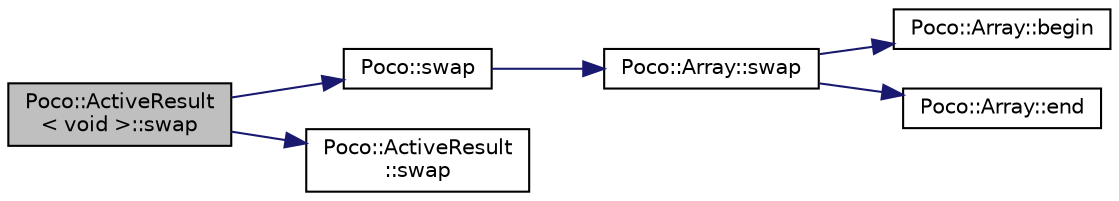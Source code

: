 digraph "Poco::ActiveResult&lt; void &gt;::swap"
{
 // LATEX_PDF_SIZE
  edge [fontname="Helvetica",fontsize="10",labelfontname="Helvetica",labelfontsize="10"];
  node [fontname="Helvetica",fontsize="10",shape=record];
  rankdir="LR";
  Node1 [label="Poco::ActiveResult\l\< void \>::swap",height=0.2,width=0.4,color="black", fillcolor="grey75", style="filled", fontcolor="black",tooltip=" "];
  Node1 -> Node2 [color="midnightblue",fontsize="10",style="solid"];
  Node2 [label="Poco::swap",height=0.2,width=0.4,color="black", fillcolor="white", style="filled",URL="$namespacePoco.html#a0b0e4f92ac76ddffb4219026e3172ee4",tooltip="global swap()"];
  Node2 -> Node3 [color="midnightblue",fontsize="10",style="solid"];
  Node3 [label="Poco::Array::swap",height=0.2,width=0.4,color="black", fillcolor="white", style="filled",URL="$classPoco_1_1Array.html#a07a5be6b4989bde36ae8b948de15e498",tooltip=" "];
  Node3 -> Node4 [color="midnightblue",fontsize="10",style="solid"];
  Node4 [label="Poco::Array::begin",height=0.2,width=0.4,color="black", fillcolor="white", style="filled",URL="$classPoco_1_1Array.html#a0c9a1828d13b4221f29475df8b553036",tooltip=" "];
  Node3 -> Node5 [color="midnightblue",fontsize="10",style="solid"];
  Node5 [label="Poco::Array::end",height=0.2,width=0.4,color="black", fillcolor="white", style="filled",URL="$classPoco_1_1Array.html#acd96762ba8fc885a5d45d73938605504",tooltip=" "];
  Node1 -> Node6 [color="midnightblue",fontsize="10",style="solid"];
  Node6 [label="Poco::ActiveResult\l::swap",height=0.2,width=0.4,color="black", fillcolor="white", style="filled",URL="$classPoco_1_1ActiveResult.html#a39f4bc8b46f9fab9758005f3f729a745",tooltip=" "];
}
